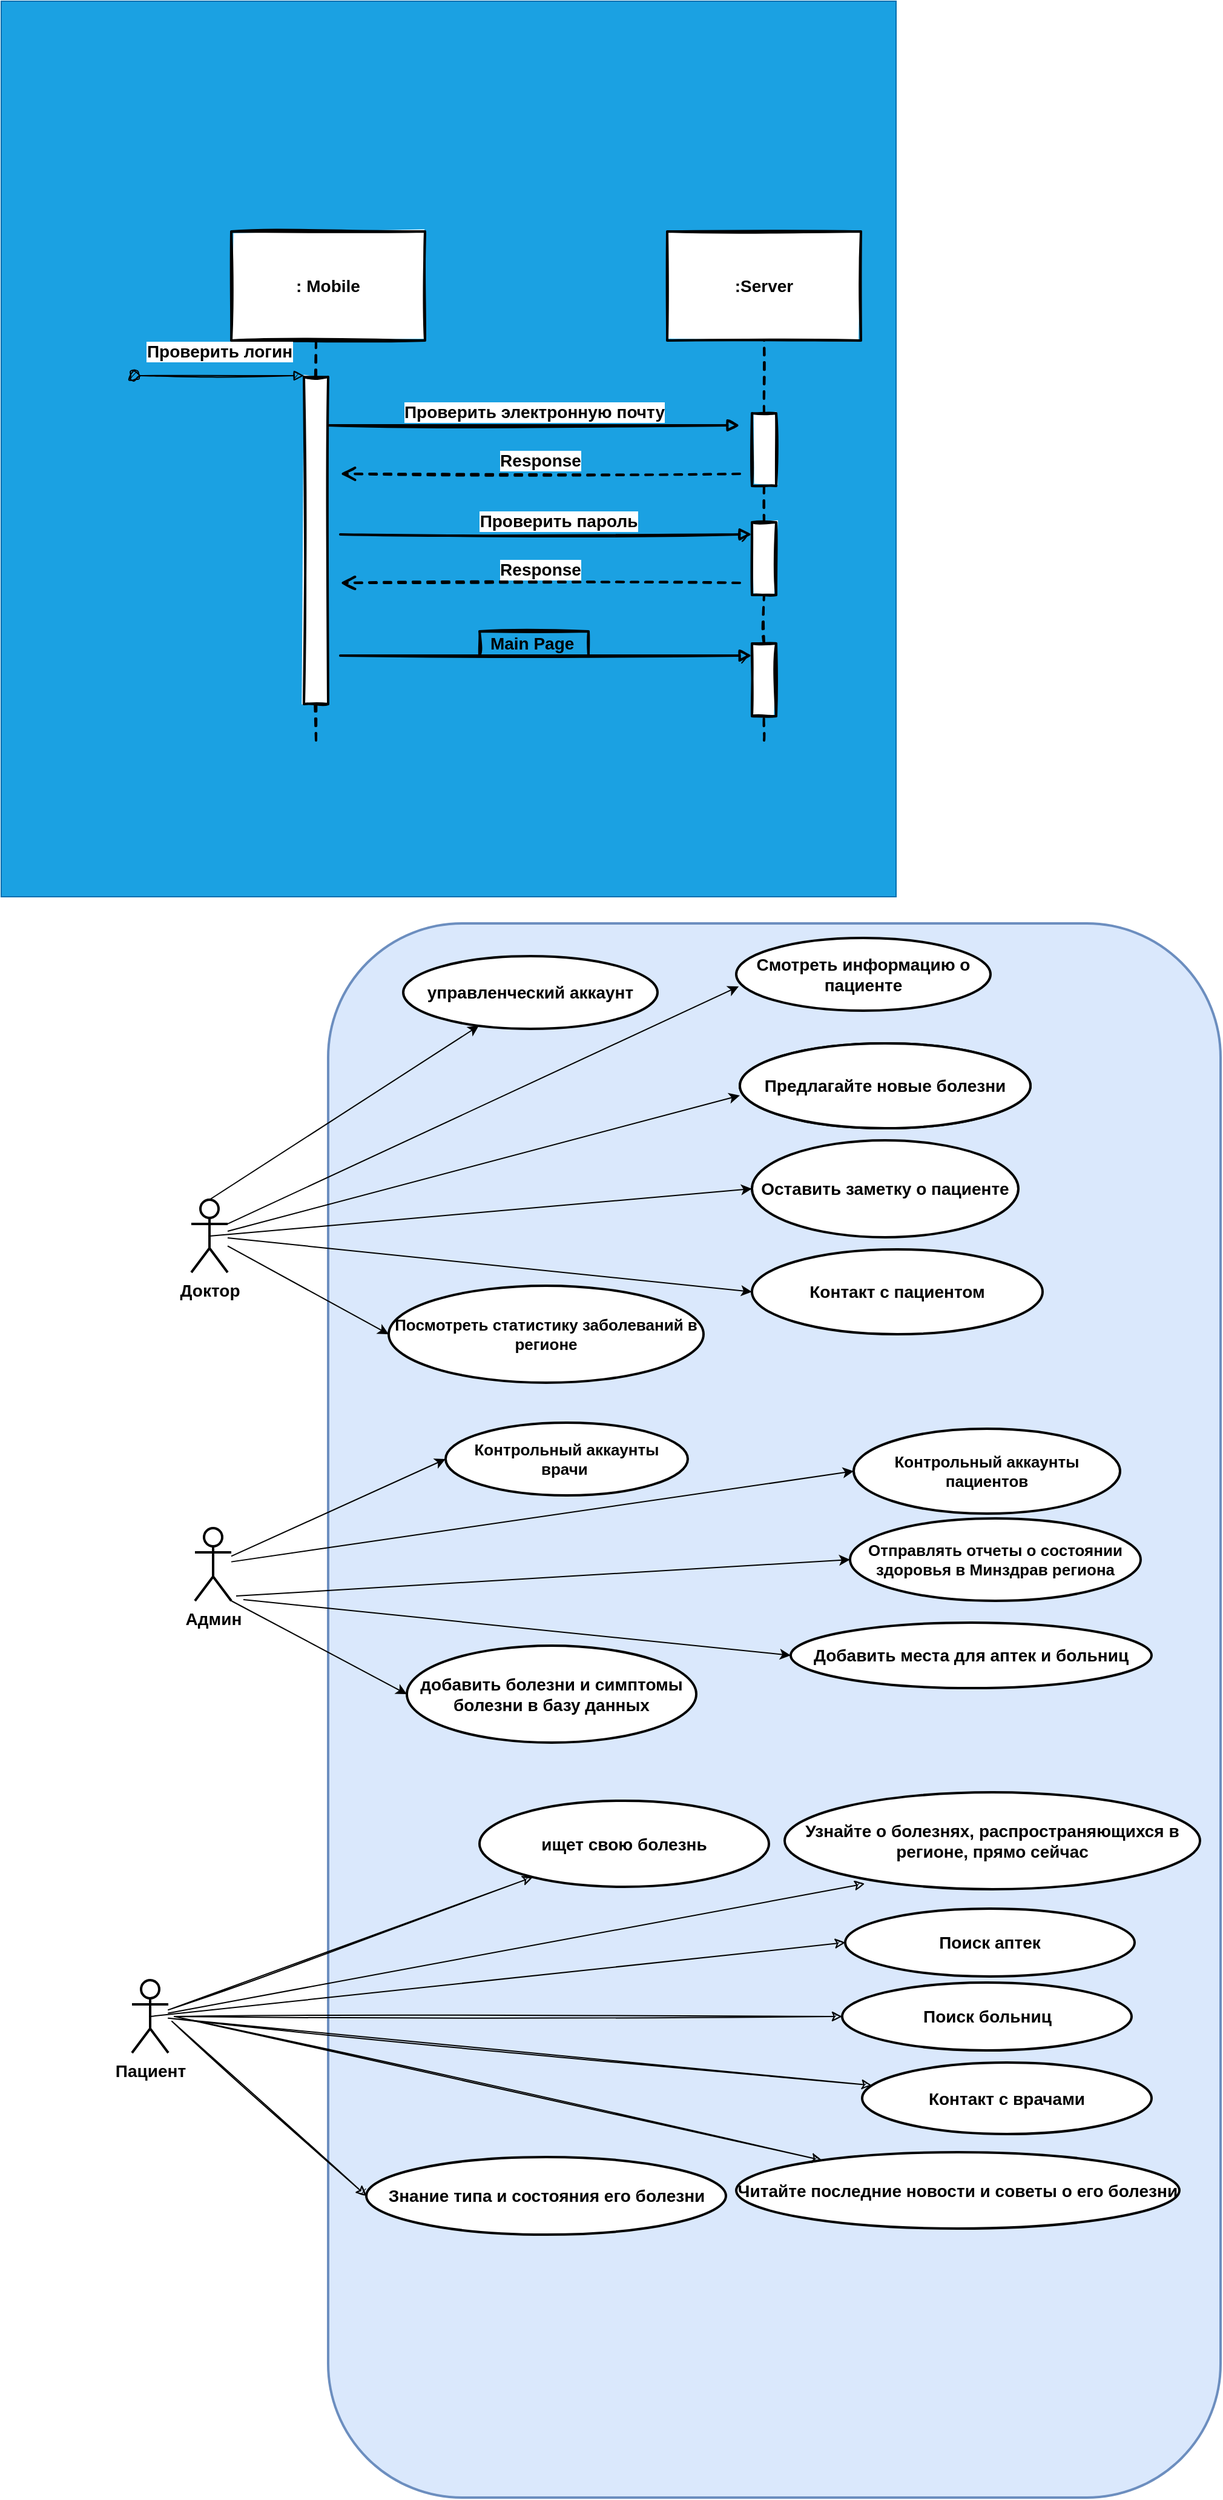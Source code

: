 <mxfile version="16.2.7" type="github">
  <diagram id="3am3MWbP5PsgSIlDmy36" name="Page-1">
    <mxGraphModel dx="1846" dy="1688" grid="0" gridSize="10" guides="1" tooltips="1" connect="1" arrows="1" fold="1" page="1" pageScale="1" pageWidth="827" pageHeight="1169" math="0" shadow="0">
      <root>
        <mxCell id="0" />
        <mxCell id="1" parent="0" />
        <mxCell id="JkIb7CXmYl9X7y8F0MtA-6" value="" style="rounded=1;whiteSpace=wrap;html=1;fontSize=14;strokeColor=#6c8ebf;strokeWidth=2;fillColor=#dae8fc;" vertex="1" parent="1">
          <mxGeometry x="200" y="611" width="737" height="1299" as="geometry" />
        </mxCell>
        <mxCell id="JkIb7CXmYl9X7y8F0MtA-2" value="" style="whiteSpace=wrap;html=1;aspect=fixed;fillColor=#1ba1e2;strokeColor=#006EAF;fontColor=#ffffff;" vertex="1" parent="1">
          <mxGeometry x="-70" y="-150" width="739" height="739" as="geometry" />
        </mxCell>
        <mxCell id="cu5gm9QUt52b1lqdMHIw-3" value="&lt;span style=&quot;font-size: 14px&quot;&gt;&lt;b&gt;Админ&lt;/b&gt;&lt;/span&gt;" style="shape=umlActor;verticalLabelPosition=bottom;verticalAlign=top;html=1;outlineConnect=0;strokeWidth=2;" parent="1" vertex="1">
          <mxGeometry x="90" y="1110" width="30" height="60" as="geometry" />
        </mxCell>
        <mxCell id="cu5gm9QUt52b1lqdMHIw-4" value="&lt;span style=&quot;font-size: 14px&quot;&gt;&lt;b&gt;Доктор&lt;/b&gt;&lt;/span&gt;" style="shape=umlActor;verticalLabelPosition=bottom;verticalAlign=top;html=1;outlineConnect=0;strokeWidth=2;" parent="1" vertex="1">
          <mxGeometry x="87" y="839" width="30" height="60" as="geometry" />
        </mxCell>
        <mxCell id="cu5gm9QUt52b1lqdMHIw-7" value="Смотреть информацию о пациенте" style="ellipse;whiteSpace=wrap;html=1;strokeWidth=2;fontStyle=1;fontSize=14;" parent="1" vertex="1">
          <mxGeometry x="537" y="623" width="210" height="60" as="geometry" />
        </mxCell>
        <mxCell id="cu5gm9QUt52b1lqdMHIw-8" value="&lt;span style=&quot;font-size: 14px;&quot;&gt;&lt;span style=&quot;font-size: 14px;&quot;&gt;Контакт с пациентом&lt;/span&gt;&lt;/span&gt;" style="ellipse;whiteSpace=wrap;html=1;strokeWidth=2;fontSize=14;fontStyle=1" parent="1" vertex="1">
          <mxGeometry x="550" y="880" width="240" height="70" as="geometry" />
        </mxCell>
        <mxCell id="cu5gm9QUt52b1lqdMHIw-9" value="&lt;span style=&quot;font-size: 13px&quot;&gt;&lt;b&gt;Посмотреть статистику заболеваний в регионе&lt;/b&gt;&lt;/span&gt;" style="ellipse;whiteSpace=wrap;html=1;strokeWidth=2;" parent="1" vertex="1">
          <mxGeometry x="250" y="910" width="260" height="80" as="geometry" />
        </mxCell>
        <mxCell id="cu5gm9QUt52b1lqdMHIw-10" value="Управление списком студентов" style="ellipse;whiteSpace=wrap;html=1;strokeWidth=2;fontSize=14;fontStyle=1" parent="1" vertex="1">
          <mxGeometry x="540" y="710" width="240" height="70" as="geometry" />
        </mxCell>
        <mxCell id="cu5gm9QUt52b1lqdMHIw-11" value="&lt;span style=&quot;font-size: 13px&quot;&gt;&lt;b&gt;Контрольный аккаунты врачи&amp;nbsp;&lt;/b&gt;&lt;/span&gt;" style="ellipse;whiteSpace=wrap;html=1;strokeWidth=2;" parent="1" vertex="1">
          <mxGeometry x="297" y="1023" width="200" height="60" as="geometry" />
        </mxCell>
        <mxCell id="cu5gm9QUt52b1lqdMHIw-12" value="&lt;span style=&quot;font-size: 13px&quot;&gt;&lt;b&gt;Отправлять отчеты о состоянии здоровья в Минздрав региона&lt;/b&gt;&lt;/span&gt;" style="ellipse;whiteSpace=wrap;html=1;strokeWidth=2;" parent="1" vertex="1">
          <mxGeometry x="631" y="1102" width="240" height="68" as="geometry" />
        </mxCell>
        <mxCell id="cu5gm9QUt52b1lqdMHIw-13" value="&lt;span style=&quot;font-size: 14px;&quot;&gt;&lt;span style=&quot;font-size: 14px;&quot;&gt;Оставить заметку о пациенте&lt;/span&gt;&lt;/span&gt;" style="ellipse;whiteSpace=wrap;html=1;strokeWidth=2;fontSize=14;fontStyle=1" parent="1" vertex="1">
          <mxGeometry x="550" y="790" width="220" height="80" as="geometry" />
        </mxCell>
        <mxCell id="cu5gm9QUt52b1lqdMHIw-14" value="&lt;span style=&quot;font-size: 13px&quot;&gt;&lt;b&gt;Контрольный аккаунты пациентов&lt;/b&gt;&lt;/span&gt;" style="ellipse;whiteSpace=wrap;html=1;strokeWidth=2;" parent="1" vertex="1">
          <mxGeometry x="634" y="1028" width="220" height="70" as="geometry" />
        </mxCell>
        <mxCell id="cu5gm9QUt52b1lqdMHIw-15" value="" style="endArrow=classic;html=1;entryX=0;entryY=0.5;entryDx=0;entryDy=0;" parent="1" target="cu5gm9QUt52b1lqdMHIw-11" edge="1" source="cu5gm9QUt52b1lqdMHIw-3">
          <mxGeometry width="50" height="50" relative="1" as="geometry">
            <mxPoint x="220" y="1170" as="sourcePoint" />
            <mxPoint x="370" y="1080" as="targetPoint" />
          </mxGeometry>
        </mxCell>
        <mxCell id="cu5gm9QUt52b1lqdMHIw-17" value="" style="endArrow=classic;html=1;entryX=0;entryY=0.5;entryDx=0;entryDy=0;" parent="1" target="cu5gm9QUt52b1lqdMHIw-14" edge="1" source="cu5gm9QUt52b1lqdMHIw-3">
          <mxGeometry width="50" height="50" relative="1" as="geometry">
            <mxPoint x="220" y="1170" as="sourcePoint" />
            <mxPoint x="380" y="1090" as="targetPoint" />
          </mxGeometry>
        </mxCell>
        <mxCell id="cu5gm9QUt52b1lqdMHIw-18" value="" style="endArrow=classic;html=1;entryX=0;entryY=0.5;entryDx=0;entryDy=0;" parent="1" target="cu5gm9QUt52b1lqdMHIw-12" edge="1">
          <mxGeometry width="50" height="50" relative="1" as="geometry">
            <mxPoint x="124" y="1166" as="sourcePoint" />
            <mxPoint x="390" y="1100" as="targetPoint" />
          </mxGeometry>
        </mxCell>
        <mxCell id="cu5gm9QUt52b1lqdMHIw-19" value="" style="endArrow=classic;html=1;entryX=0;entryY=0.5;entryDx=0;entryDy=0;exitX=0.5;exitY=0.5;exitDx=0;exitDy=0;exitPerimeter=0;" parent="1" target="cu5gm9QUt52b1lqdMHIw-13" edge="1" source="cu5gm9QUt52b1lqdMHIw-4">
          <mxGeometry width="50" height="50" relative="1" as="geometry">
            <mxPoint x="220" y="855" as="sourcePoint" />
            <mxPoint x="270" y="805" as="targetPoint" />
          </mxGeometry>
        </mxCell>
        <mxCell id="cu5gm9QUt52b1lqdMHIw-20" value="" style="endArrow=classic;html=1;entryX=0;entryY=0.5;entryDx=0;entryDy=0;" parent="1" target="cu5gm9QUt52b1lqdMHIw-8" edge="1" source="cu5gm9QUt52b1lqdMHIw-4">
          <mxGeometry width="50" height="50" relative="1" as="geometry">
            <mxPoint x="220" y="860" as="sourcePoint" />
            <mxPoint x="560" y="840" as="targetPoint" />
          </mxGeometry>
        </mxCell>
        <mxCell id="cu5gm9QUt52b1lqdMHIw-21" value="" style="endArrow=classic;html=1;entryX=0;entryY=0.5;entryDx=0;entryDy=0;" parent="1" target="cu5gm9QUt52b1lqdMHIw-9" edge="1" source="cu5gm9QUt52b1lqdMHIw-4">
          <mxGeometry width="50" height="50" relative="1" as="geometry">
            <mxPoint x="220" y="860" as="sourcePoint" />
            <mxPoint x="305" y="895" as="targetPoint" />
          </mxGeometry>
        </mxCell>
        <mxCell id="cu5gm9QUt52b1lqdMHIw-22" value="" style="endArrow=classic;html=1;entryX=0;entryY=0.614;entryDx=0;entryDy=0;entryPerimeter=0;" parent="1" target="cu5gm9QUt52b1lqdMHIw-10" edge="1" source="cu5gm9QUt52b1lqdMHIw-4">
          <mxGeometry width="50" height="50" relative="1" as="geometry">
            <mxPoint x="220" y="860" as="sourcePoint" />
            <mxPoint x="315" y="905" as="targetPoint" />
          </mxGeometry>
        </mxCell>
        <mxCell id="cu5gm9QUt52b1lqdMHIw-23" value="" style="endArrow=classic;html=1;entryX=0.01;entryY=0.667;entryDx=0;entryDy=0;entryPerimeter=0;exitX=1;exitY=0.333;exitDx=0;exitDy=0;exitPerimeter=0;" parent="1" target="cu5gm9QUt52b1lqdMHIw-7" edge="1" source="cu5gm9QUt52b1lqdMHIw-4">
          <mxGeometry width="50" height="50" relative="1" as="geometry">
            <mxPoint x="220" y="850" as="sourcePoint" />
            <mxPoint x="305" y="802.98" as="targetPoint" />
          </mxGeometry>
        </mxCell>
        <mxCell id="cu5gm9QUt52b1lqdMHIw-25" value="&lt;span style=&quot;font-size: 14px;&quot;&gt;&lt;span style=&quot;font-size: 14px;&quot;&gt;управленческий аккаунт&lt;/span&gt;&lt;/span&gt;" style="ellipse;whiteSpace=wrap;html=1;strokeWidth=2;fontSize=14;fontStyle=1" parent="1" vertex="1">
          <mxGeometry x="262" y="638" width="210" height="60" as="geometry" />
        </mxCell>
        <mxCell id="cu5gm9QUt52b1lqdMHIw-26" value="&lt;span style=&quot;font-size: 14px;&quot;&gt;&lt;span style=&quot;font-size: 14px;&quot;&gt;Предлагайте новые болезни&lt;/span&gt;&lt;/span&gt;" style="ellipse;whiteSpace=wrap;html=1;strokeWidth=2;fontSize=14;fontStyle=1" parent="1" vertex="1">
          <mxGeometry x="540" y="710" width="240" height="70" as="geometry" />
        </mxCell>
        <mxCell id="VI3BiO1xV08s6RxDGmJ5-2" value=": Mobile" style="rounded=0;whiteSpace=wrap;html=1;strokeColor=#000000;strokeWidth=2;sketch=1;fontStyle=1;fontSize=14;" parent="1" vertex="1">
          <mxGeometry x="120" y="40" width="160" height="90" as="geometry" />
        </mxCell>
        <mxCell id="VI3BiO1xV08s6RxDGmJ5-3" value=":Server" style="rounded=0;whiteSpace=wrap;html=1;strokeColor=#000000;strokeWidth=2;sketch=1;fontStyle=1;fontSize=14;" parent="1" vertex="1">
          <mxGeometry x="480" y="40" width="160" height="90" as="geometry" />
        </mxCell>
        <mxCell id="VI3BiO1xV08s6RxDGmJ5-4" value="" style="endArrow=none;dashed=1;html=1;entryX=0.5;entryY=1;entryDx=0;entryDy=0;startArrow=none;strokeColor=#000000;strokeWidth=2;sketch=1;fontStyle=1;fontSize=14;" parent="1" source="VI3BiO1xV08s6RxDGmJ5-7" target="VI3BiO1xV08s6RxDGmJ5-3" edge="1">
          <mxGeometry width="50" height="50" relative="1" as="geometry">
            <mxPoint x="560" y="420" as="sourcePoint" />
            <mxPoint x="540" y="130" as="targetPoint" />
          </mxGeometry>
        </mxCell>
        <mxCell id="VI3BiO1xV08s6RxDGmJ5-5" value="" style="endArrow=none;dashed=1;html=1;entryX=0.5;entryY=1;entryDx=0;entryDy=0;strokeColor=#000000;strokeWidth=2;sketch=1;fontStyle=1;fontSize=14;" parent="1" edge="1">
          <mxGeometry width="50" height="50" relative="1" as="geometry">
            <mxPoint x="190" y="460" as="sourcePoint" />
            <mxPoint x="190" y="130" as="targetPoint" />
          </mxGeometry>
        </mxCell>
        <mxCell id="VI3BiO1xV08s6RxDGmJ5-6" value="" style="html=1;points=[];perimeter=orthogonalPerimeter;strokeColor=#000000;strokeWidth=2;sketch=1;fontStyle=1;fontSize=14;" parent="1" vertex="1">
          <mxGeometry x="180" y="160" width="20" height="270" as="geometry" />
        </mxCell>
        <mxCell id="VI3BiO1xV08s6RxDGmJ5-7" value="" style="html=1;points=[];perimeter=orthogonalPerimeter;strokeColor=#000000;strokeWidth=2;sketch=1;fontStyle=1;fontSize=14;" parent="1" vertex="1">
          <mxGeometry x="550" y="190" width="20" height="60" as="geometry" />
        </mxCell>
        <mxCell id="VI3BiO1xV08s6RxDGmJ5-8" value="" style="endArrow=none;dashed=1;html=1;entryX=0.5;entryY=1;entryDx=0;entryDy=0;startArrow=none;strokeColor=#000000;strokeWidth=2;sketch=1;fontStyle=1;fontSize=14;" parent="1" source="VI3BiO1xV08s6RxDGmJ5-17" target="VI3BiO1xV08s6RxDGmJ5-7" edge="1">
          <mxGeometry width="50" height="50" relative="1" as="geometry">
            <mxPoint x="560" y="420" as="sourcePoint" />
            <mxPoint x="560" y="130" as="targetPoint" />
          </mxGeometry>
        </mxCell>
        <mxCell id="VI3BiO1xV08s6RxDGmJ5-11" value="Проверить логин" style="html=1;verticalAlign=bottom;startArrow=oval;startFill=1;endArrow=block;startSize=8;strokeColor=#000000;strokeWidth=1;sketch=1;fontStyle=1;fontSize=14;" parent="1" edge="1">
          <mxGeometry y="9" width="60" relative="1" as="geometry">
            <mxPoint x="40" y="159" as="sourcePoint" />
            <mxPoint x="180" y="159" as="targetPoint" />
            <mxPoint as="offset" />
          </mxGeometry>
        </mxCell>
        <mxCell id="VI3BiO1xV08s6RxDGmJ5-14" value="Проверить электронную почту" style="html=1;verticalAlign=bottom;endArrow=block;strokeColor=#000000;strokeWidth=2;sketch=1;fontStyle=1;fontSize=14;" parent="1" edge="1">
          <mxGeometry width="80" relative="1" as="geometry">
            <mxPoint x="200" y="200" as="sourcePoint" />
            <mxPoint x="540" y="200" as="targetPoint" />
          </mxGeometry>
        </mxCell>
        <mxCell id="VI3BiO1xV08s6RxDGmJ5-16" value="Response" style="html=1;verticalAlign=bottom;endArrow=open;dashed=1;endSize=8;strokeColor=#000000;strokeWidth=2;sketch=1;fontStyle=1;fontSize=14;" parent="1" edge="1">
          <mxGeometry relative="1" as="geometry">
            <mxPoint x="540" y="330" as="sourcePoint" />
            <mxPoint x="210" y="330" as="targetPoint" />
          </mxGeometry>
        </mxCell>
        <mxCell id="VI3BiO1xV08s6RxDGmJ5-17" value="" style="html=1;points=[];perimeter=orthogonalPerimeter;strokeColor=#000000;strokeWidth=2;sketch=1;fontStyle=1;fontSize=14;" parent="1" vertex="1">
          <mxGeometry x="550" y="280" width="20" height="60" as="geometry" />
        </mxCell>
        <mxCell id="VI3BiO1xV08s6RxDGmJ5-18" value="" style="endArrow=none;dashed=1;html=1;entryX=0.5;entryY=1;entryDx=0;entryDy=0;startArrow=none;strokeColor=#000000;strokeWidth=2;sketch=1;fontStyle=1;fontSize=14;" parent="1" source="VI3BiO1xV08s6RxDGmJ5-20" target="VI3BiO1xV08s6RxDGmJ5-17" edge="1">
          <mxGeometry width="50" height="50" relative="1" as="geometry">
            <mxPoint x="560" y="460" as="sourcePoint" />
            <mxPoint x="560" y="250" as="targetPoint" />
          </mxGeometry>
        </mxCell>
        <mxCell id="VI3BiO1xV08s6RxDGmJ5-19" value="Проверить пароль" style="html=1;verticalAlign=bottom;endArrow=block;strokeColor=#000000;strokeWidth=2;sketch=1;fontStyle=1;fontSize=14;" parent="1" edge="1">
          <mxGeometry x="0.059" width="80" relative="1" as="geometry">
            <mxPoint x="210" y="290" as="sourcePoint" />
            <mxPoint x="550" y="290" as="targetPoint" />
            <mxPoint as="offset" />
          </mxGeometry>
        </mxCell>
        <mxCell id="VI3BiO1xV08s6RxDGmJ5-22" value="" style="html=1;verticalAlign=bottom;endArrow=block;strokeColor=#000000;strokeWidth=2;sketch=1;fontStyle=1;fontSize=14;" parent="1" edge="1">
          <mxGeometry x="0.059" y="10" width="80" relative="1" as="geometry">
            <mxPoint x="210" y="390" as="sourcePoint" />
            <mxPoint x="550" y="390" as="targetPoint" />
            <mxPoint as="offset" />
          </mxGeometry>
        </mxCell>
        <mxCell id="VI3BiO1xV08s6RxDGmJ5-20" value="" style="html=1;points=[];perimeter=orthogonalPerimeter;strokeColor=#000000;strokeWidth=2;sketch=1;fontStyle=1;fontSize=14;" parent="1" vertex="1">
          <mxGeometry x="550" y="380" width="20" height="60" as="geometry" />
        </mxCell>
        <mxCell id="VI3BiO1xV08s6RxDGmJ5-23" value="" style="endArrow=none;dashed=1;html=1;entryX=0.5;entryY=1;entryDx=0;entryDy=0;strokeColor=#000000;strokeWidth=2;sketch=1;fontStyle=1;fontSize=14;" parent="1" target="VI3BiO1xV08s6RxDGmJ5-20" edge="1">
          <mxGeometry width="50" height="50" relative="1" as="geometry">
            <mxPoint x="560" y="460" as="sourcePoint" />
            <mxPoint x="560" y="340" as="targetPoint" />
          </mxGeometry>
        </mxCell>
        <mxCell id="VI3BiO1xV08s6RxDGmJ5-24" value="Main Page&amp;nbsp;" style="text;html=1;align=center;verticalAlign=middle;resizable=0;points=[];autosize=1;strokeColor=#000000;fillColor=none;strokeWidth=2;sketch=1;fontStyle=1;fontSize=14;" parent="1" vertex="1">
          <mxGeometry x="325" y="370" width="90" height="20" as="geometry" />
        </mxCell>
        <mxCell id="JkIb7CXmYl9X7y8F0MtA-1" value="Response" style="html=1;verticalAlign=bottom;endArrow=open;dashed=1;endSize=8;strokeColor=#000000;strokeWidth=2;sketch=1;fontStyle=1;fontSize=14;" edge="1" parent="1">
          <mxGeometry relative="1" as="geometry">
            <mxPoint x="540" y="240" as="sourcePoint" />
            <mxPoint x="210" y="240" as="targetPoint" />
          </mxGeometry>
        </mxCell>
        <mxCell id="JkIb7CXmYl9X7y8F0MtA-8" value="" style="endArrow=classic;html=1;exitX=0.5;exitY=0;exitDx=0;exitDy=0;exitPerimeter=0;" edge="1" parent="1" source="cu5gm9QUt52b1lqdMHIw-4" target="cu5gm9QUt52b1lqdMHIw-25">
          <mxGeometry width="50" height="50" relative="1" as="geometry">
            <mxPoint x="111.9" y="792.98" as="sourcePoint" />
            <mxPoint x="262.0" y="689" as="targetPoint" />
          </mxGeometry>
        </mxCell>
        <mxCell id="JkIb7CXmYl9X7y8F0MtA-9" value="&lt;span style=&quot;font-size: 14px&quot;&gt;&lt;b&gt;Пациент&lt;/b&gt;&lt;/span&gt;" style="shape=umlActor;verticalLabelPosition=bottom;verticalAlign=top;html=1;outlineConnect=0;strokeWidth=2;" vertex="1" parent="1">
          <mxGeometry x="38" y="1483" width="30" height="60" as="geometry" />
        </mxCell>
        <mxCell id="JkIb7CXmYl9X7y8F0MtA-14" value="добавить болезни и симптомы болезни в базу данных" style="ellipse;whiteSpace=wrap;html=1;fontSize=14;strokeColor=#000000;strokeWidth=2;fontStyle=1" vertex="1" parent="1">
          <mxGeometry x="265" y="1207" width="239" height="80" as="geometry" />
        </mxCell>
        <mxCell id="JkIb7CXmYl9X7y8F0MtA-15" value="&lt;b&gt;Добавить места для аптек и больниц&lt;/b&gt;" style="ellipse;whiteSpace=wrap;html=1;fontSize=14;strokeColor=#000000;strokeWidth=2;" vertex="1" parent="1">
          <mxGeometry x="582" y="1188" width="298" height="54" as="geometry" />
        </mxCell>
        <mxCell id="JkIb7CXmYl9X7y8F0MtA-17" value="" style="endArrow=classic;html=1;entryX=0;entryY=0.5;entryDx=0;entryDy=0;" edge="1" parent="1" target="JkIb7CXmYl9X7y8F0MtA-15">
          <mxGeometry width="50" height="50" relative="1" as="geometry">
            <mxPoint x="130" y="1169" as="sourcePoint" />
            <mxPoint x="360" y="1090" as="targetPoint" />
          </mxGeometry>
        </mxCell>
        <mxCell id="JkIb7CXmYl9X7y8F0MtA-18" value="" style="endArrow=classic;html=1;entryX=0;entryY=0.5;entryDx=0;entryDy=0;exitX=1;exitY=1;exitDx=0;exitDy=0;exitPerimeter=0;" edge="1" parent="1" source="cu5gm9QUt52b1lqdMHIw-3" target="JkIb7CXmYl9X7y8F0MtA-14">
          <mxGeometry width="50" height="50" relative="1" as="geometry">
            <mxPoint x="140" y="1156.327" as="sourcePoint" />
            <mxPoint x="370" y="1100" as="targetPoint" />
          </mxGeometry>
        </mxCell>
        <mxCell id="JkIb7CXmYl9X7y8F0MtA-20" value="&lt;span style=&quot;&quot;&gt;ищет свою болезнь&lt;/span&gt;" style="ellipse;whiteSpace=wrap;html=1;fontSize=14;strokeColor=#000000;strokeWidth=2;fontStyle=1" vertex="1" parent="1">
          <mxGeometry x="325" y="1335" width="239" height="71" as="geometry" />
        </mxCell>
        <mxCell id="JkIb7CXmYl9X7y8F0MtA-21" value="&lt;span style=&quot;&quot;&gt;Поиск аптек&lt;/span&gt;" style="ellipse;whiteSpace=wrap;html=1;fontSize=14;strokeColor=#000000;strokeWidth=2;fontStyle=1" vertex="1" parent="1">
          <mxGeometry x="627" y="1424" width="239" height="56" as="geometry" />
        </mxCell>
        <mxCell id="JkIb7CXmYl9X7y8F0MtA-22" value="&lt;span style=&quot;&quot;&gt;Узнайте о болезнях, распространяющихся в регионе, прямо сейчас&lt;/span&gt;" style="ellipse;whiteSpace=wrap;html=1;fontSize=14;strokeColor=#000000;strokeWidth=2;fontStyle=1" vertex="1" parent="1">
          <mxGeometry x="577" y="1328" width="343" height="80" as="geometry" />
        </mxCell>
        <mxCell id="JkIb7CXmYl9X7y8F0MtA-23" value="&lt;span style=&quot;&quot;&gt;Контакт с врачами&lt;/span&gt;" style="ellipse;whiteSpace=wrap;html=1;fontSize=14;strokeColor=#000000;strokeWidth=2;fontStyle=1" vertex="1" parent="1">
          <mxGeometry x="641" y="1551" width="239" height="59" as="geometry" />
        </mxCell>
        <mxCell id="JkIb7CXmYl9X7y8F0MtA-24" value="&lt;span style=&quot;&quot;&gt;Поиск больниц&lt;/span&gt;" style="ellipse;whiteSpace=wrap;html=1;fontSize=14;strokeColor=#000000;strokeWidth=2;fontStyle=1" vertex="1" parent="1">
          <mxGeometry x="624.5" y="1485" width="239" height="56" as="geometry" />
        </mxCell>
        <mxCell id="JkIb7CXmYl9X7y8F0MtA-25" value="Знание типа и состояния его болезни" style="ellipse;whiteSpace=wrap;html=1;fontSize=14;strokeColor=#000000;strokeWidth=2;fontStyle=1" vertex="1" parent="1">
          <mxGeometry x="231.5" y="1629" width="297" height="64" as="geometry" />
        </mxCell>
        <mxCell id="JkIb7CXmYl9X7y8F0MtA-26" value="Читайте последние новости и советы о его болезни" style="ellipse;whiteSpace=wrap;html=1;fontSize=14;strokeColor=#000000;strokeWidth=2;fontStyle=1" vertex="1" parent="1">
          <mxGeometry x="537" y="1625" width="366" height="63" as="geometry" />
        </mxCell>
        <mxCell id="JkIb7CXmYl9X7y8F0MtA-27" value="" style="endArrow=classic;html=1;rounded=0;sketch=1;fontSize=14;strokeColor=#000000;strokeWidth=1;" edge="1" parent="1" source="JkIb7CXmYl9X7y8F0MtA-9" target="JkIb7CXmYl9X7y8F0MtA-20">
          <mxGeometry width="50" height="50" relative="1" as="geometry">
            <mxPoint x="428" y="1579" as="sourcePoint" />
            <mxPoint x="478" y="1529" as="targetPoint" />
          </mxGeometry>
        </mxCell>
        <mxCell id="JkIb7CXmYl9X7y8F0MtA-28" value="" style="endArrow=classic;html=1;rounded=0;sketch=1;fontSize=14;strokeColor=#000000;strokeWidth=1;entryX=0.193;entryY=0.943;entryDx=0;entryDy=0;entryPerimeter=0;" edge="1" parent="1" source="JkIb7CXmYl9X7y8F0MtA-9" target="JkIb7CXmYl9X7y8F0MtA-22">
          <mxGeometry width="50" height="50" relative="1" as="geometry">
            <mxPoint x="122" y="1400.105" as="sourcePoint" />
            <mxPoint x="337.188" y="1387.262" as="targetPoint" />
          </mxGeometry>
        </mxCell>
        <mxCell id="JkIb7CXmYl9X7y8F0MtA-30" value="" style="endArrow=classic;html=1;rounded=0;sketch=1;fontSize=14;strokeColor=#000000;strokeWidth=1;entryX=0;entryY=0.5;entryDx=0;entryDy=0;exitX=0.5;exitY=0.5;exitDx=0;exitDy=0;exitPerimeter=0;" edge="1" parent="1" source="JkIb7CXmYl9X7y8F0MtA-9" target="JkIb7CXmYl9X7y8F0MtA-21">
          <mxGeometry width="50" height="50" relative="1" as="geometry">
            <mxPoint x="78" y="1520.216" as="sourcePoint" />
            <mxPoint x="653.199" y="1413.44" as="targetPoint" />
          </mxGeometry>
        </mxCell>
        <mxCell id="JkIb7CXmYl9X7y8F0MtA-32" value="" style="endArrow=classic;html=1;rounded=0;sketch=1;fontSize=14;strokeColor=#000000;strokeWidth=1;entryX=0;entryY=0.5;entryDx=0;entryDy=0;" edge="1" parent="1" target="JkIb7CXmYl9X7y8F0MtA-24">
          <mxGeometry width="50" height="50" relative="1" as="geometry">
            <mxPoint x="73" y="1513" as="sourcePoint" />
            <mxPoint x="647" y="1472" as="targetPoint" />
          </mxGeometry>
        </mxCell>
        <mxCell id="JkIb7CXmYl9X7y8F0MtA-33" value="" style="endArrow=classic;html=1;rounded=0;sketch=1;fontSize=14;strokeColor=#000000;strokeWidth=1;entryX=0;entryY=0.5;entryDx=0;entryDy=0;" edge="1" parent="1" target="JkIb7CXmYl9X7y8F0MtA-25">
          <mxGeometry width="50" height="50" relative="1" as="geometry">
            <mxPoint x="71" y="1517" as="sourcePoint" />
            <mxPoint x="657" y="1482" as="targetPoint" />
          </mxGeometry>
        </mxCell>
        <mxCell id="JkIb7CXmYl9X7y8F0MtA-34" value="" style="endArrow=classic;html=1;rounded=0;sketch=1;fontSize=14;strokeColor=#000000;strokeWidth=1;" edge="1" parent="1" source="JkIb7CXmYl9X7y8F0MtA-9" target="JkIb7CXmYl9X7y8F0MtA-23">
          <mxGeometry width="50" height="50" relative="1" as="geometry">
            <mxPoint x="93" y="1553" as="sourcePoint" />
            <mxPoint x="667" y="1492" as="targetPoint" />
          </mxGeometry>
        </mxCell>
        <mxCell id="JkIb7CXmYl9X7y8F0MtA-35" value="" style="endArrow=classic;html=1;rounded=0;sketch=1;fontSize=14;strokeColor=#000000;strokeWidth=1;" edge="1" parent="1" target="JkIb7CXmYl9X7y8F0MtA-26">
          <mxGeometry width="50" height="50" relative="1" as="geometry">
            <mxPoint x="73" y="1513" as="sourcePoint" />
            <mxPoint x="677" y="1502" as="targetPoint" />
          </mxGeometry>
        </mxCell>
      </root>
    </mxGraphModel>
  </diagram>
</mxfile>
